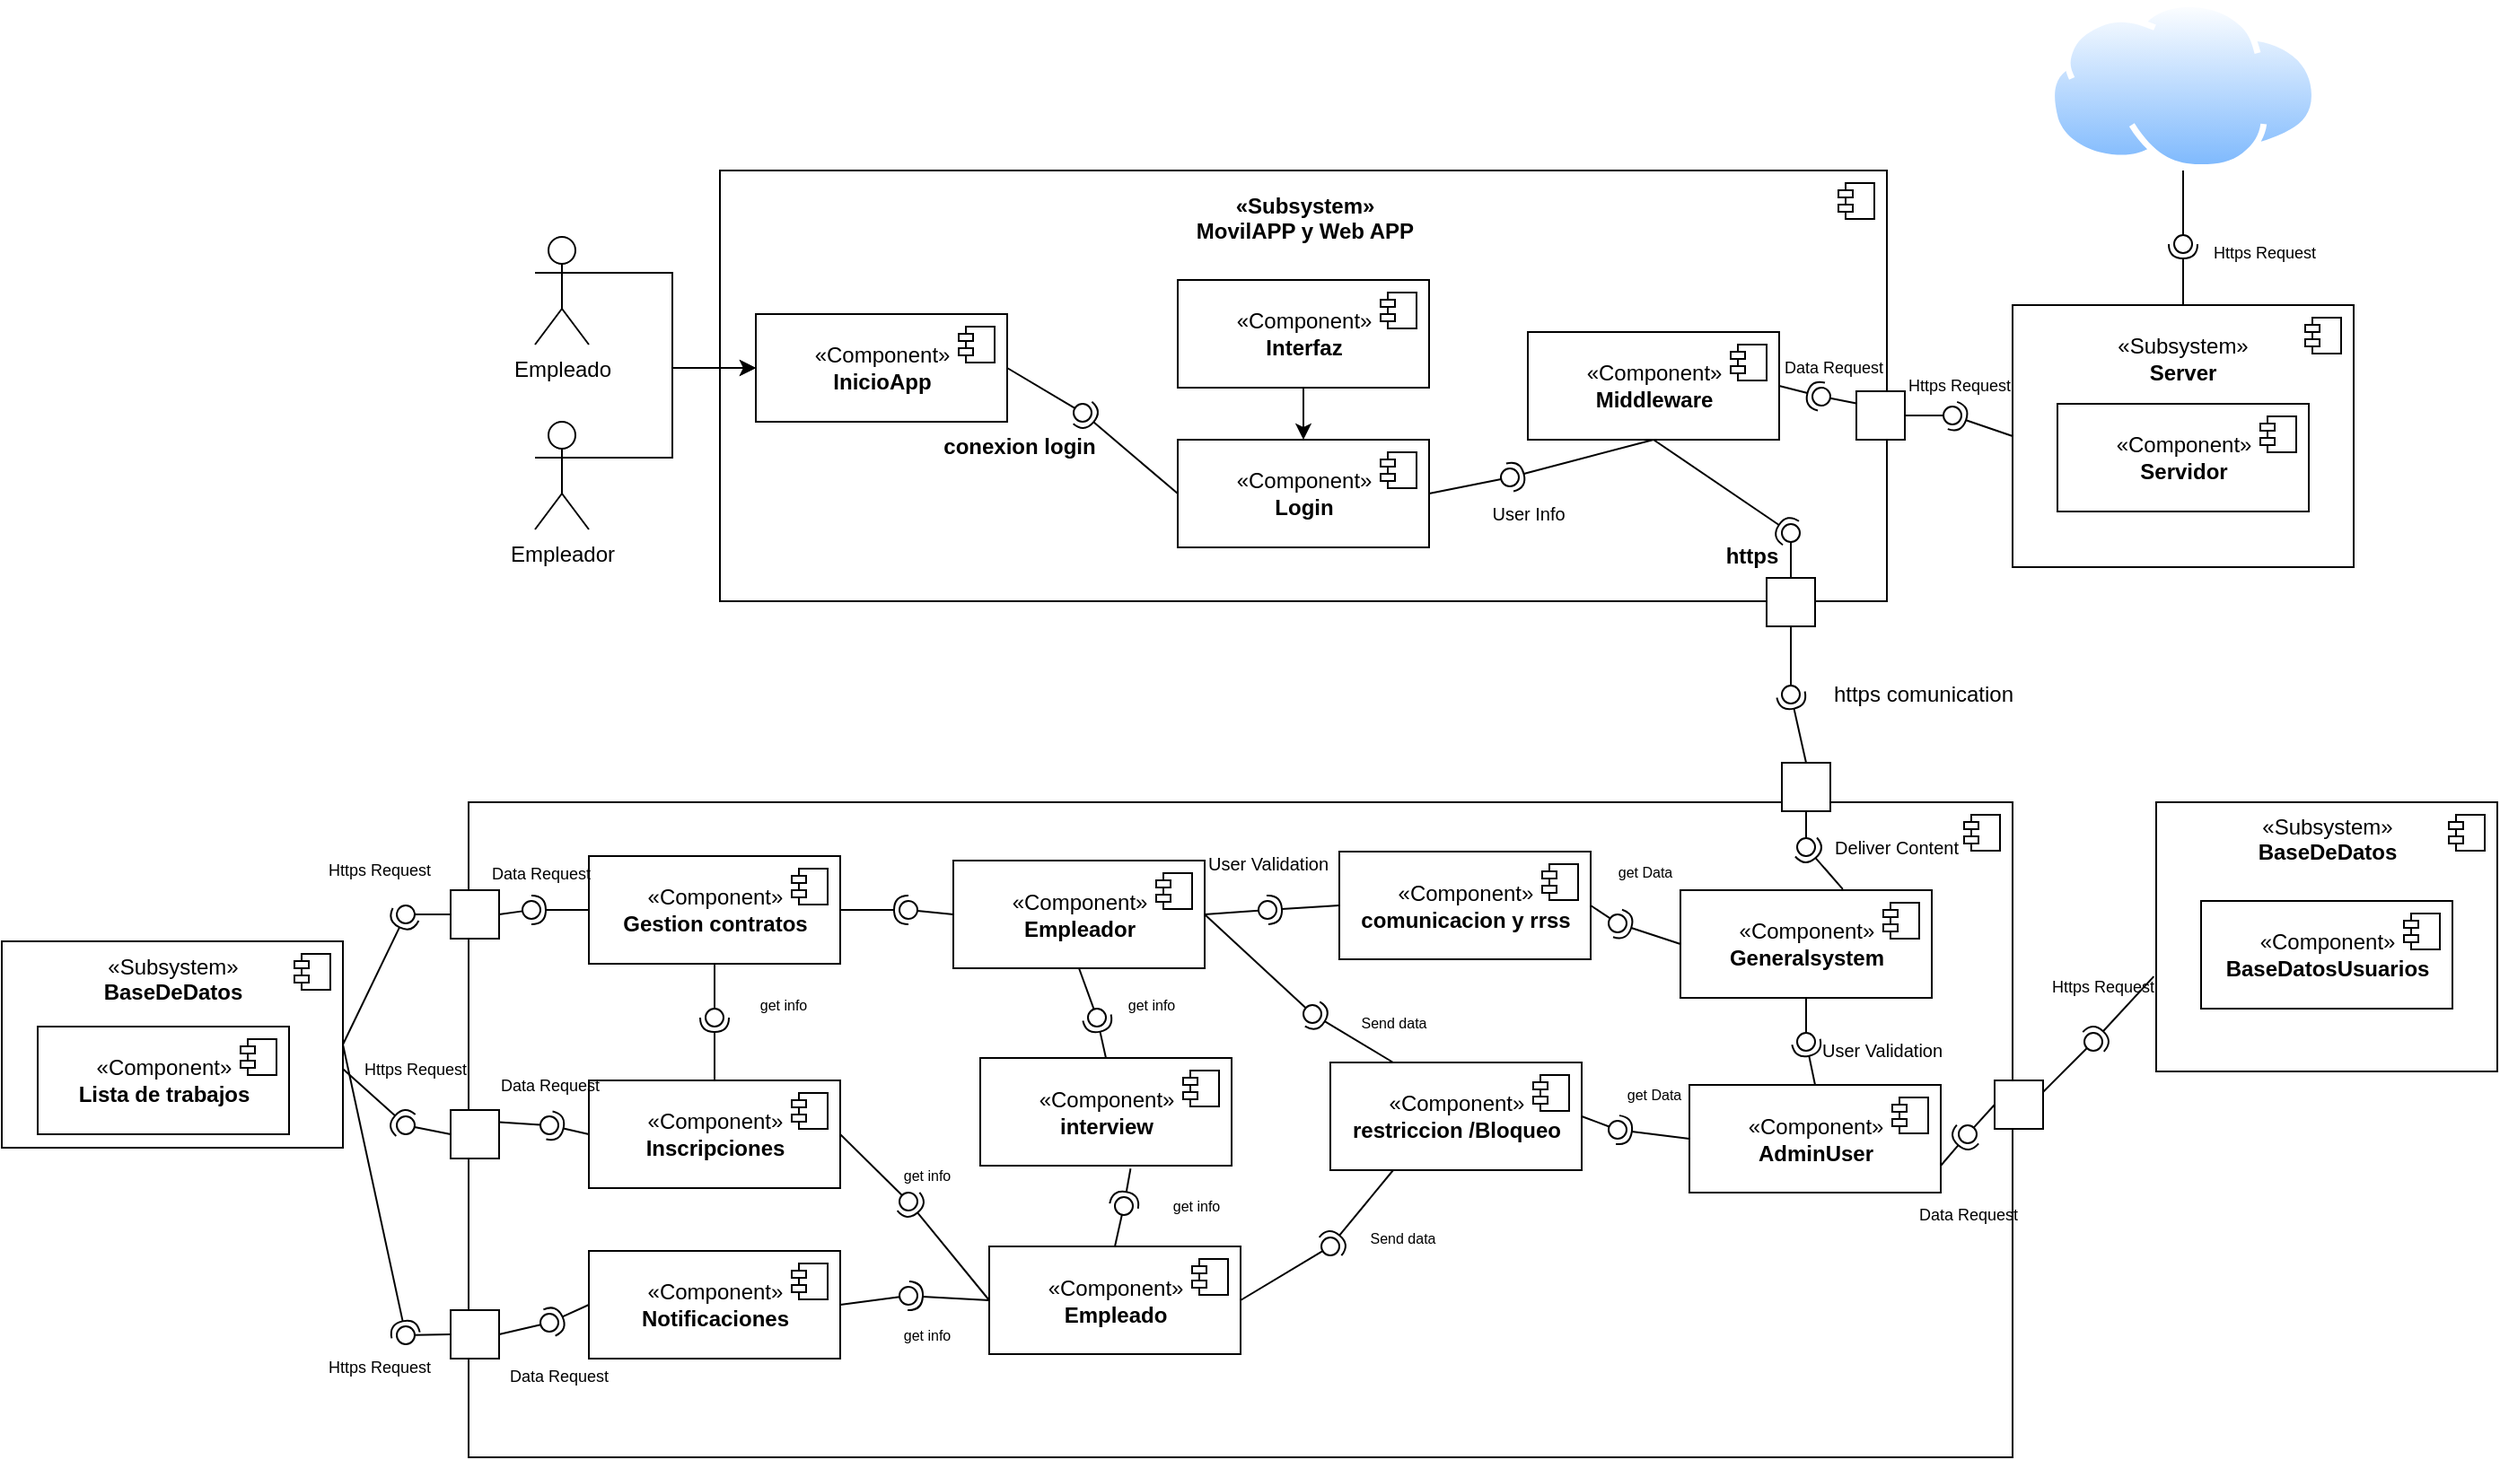 <mxfile version="20.5.1" type="device"><diagram name="Page-1" id="5f0bae14-7c28-e335-631c-24af17079c00"><mxGraphModel dx="2271" dy="2571" grid="1" gridSize="10" guides="1" tooltips="1" connect="1" arrows="1" fold="1" page="1" pageScale="1" pageWidth="1100" pageHeight="850" background="none" math="0" shadow="0"><root><mxCell id="0"/><mxCell id="1" parent="0"/><mxCell id="OuGs8wFU18knbc2TZHyl-1" value="" style="html=1;dropTarget=0;" vertex="1" parent="1"><mxGeometry x="760" y="-1287" width="650" height="240" as="geometry"/></mxCell><mxCell id="OuGs8wFU18knbc2TZHyl-2" value="" style="shape=module;jettyWidth=8;jettyHeight=4;" vertex="1" parent="OuGs8wFU18knbc2TZHyl-1"><mxGeometry x="1" width="20" height="20" relative="1" as="geometry"><mxPoint x="-27" y="7" as="offset"/></mxGeometry></mxCell><mxCell id="OuGs8wFU18knbc2TZHyl-3" style="edgeStyle=orthogonalEdgeStyle;rounded=0;orthogonalLoop=1;jettySize=auto;html=1;exitX=1;exitY=0.333;exitDx=0;exitDy=0;exitPerimeter=0;entryX=0;entryY=0.5;entryDx=0;entryDy=0;" edge="1" parent="1" source="OuGs8wFU18knbc2TZHyl-4" target="OuGs8wFU18knbc2TZHyl-8"><mxGeometry relative="1" as="geometry"/></mxCell><mxCell id="OuGs8wFU18knbc2TZHyl-4" value="Empleado" style="shape=umlActor;verticalLabelPosition=bottom;verticalAlign=top;html=1;" vertex="1" parent="1"><mxGeometry x="657" y="-1250" width="30" height="60" as="geometry"/></mxCell><mxCell id="OuGs8wFU18knbc2TZHyl-5" style="edgeStyle=orthogonalEdgeStyle;rounded=0;orthogonalLoop=1;jettySize=auto;html=1;exitX=1;exitY=0.333;exitDx=0;exitDy=0;exitPerimeter=0;entryX=0;entryY=0.5;entryDx=0;entryDy=0;" edge="1" parent="1" source="OuGs8wFU18knbc2TZHyl-6" target="OuGs8wFU18knbc2TZHyl-8"><mxGeometry relative="1" as="geometry"/></mxCell><mxCell id="OuGs8wFU18knbc2TZHyl-6" value="Empleador" style="shape=umlActor;verticalLabelPosition=bottom;verticalAlign=top;html=1;" vertex="1" parent="1"><mxGeometry x="657" y="-1147" width="30" height="60" as="geometry"/></mxCell><mxCell id="OuGs8wFU18knbc2TZHyl-7" value="«Subsystem»&#xA;MovilAPP y Web APP&#xA;" style="text;align=center;fontStyle=1;verticalAlign=middle;spacingLeft=3;spacingRight=3;strokeColor=none;rotatable=0;points=[[0,0.5],[1,0.5]];portConstraint=eastwest;" vertex="1" parent="1"><mxGeometry x="1046" y="-1267" width="80" height="26" as="geometry"/></mxCell><mxCell id="OuGs8wFU18knbc2TZHyl-8" value="«Component»&lt;br&gt;&lt;b&gt;InicioApp&lt;/b&gt;" style="html=1;dropTarget=0;" vertex="1" parent="1"><mxGeometry x="780" y="-1207" width="140" height="60" as="geometry"/></mxCell><mxCell id="OuGs8wFU18knbc2TZHyl-9" value="" style="shape=module;jettyWidth=8;jettyHeight=4;" vertex="1" parent="OuGs8wFU18knbc2TZHyl-8"><mxGeometry x="1" width="20" height="20" relative="1" as="geometry"><mxPoint x="-27" y="7" as="offset"/></mxGeometry></mxCell><mxCell id="OuGs8wFU18knbc2TZHyl-10" value="«Component»&lt;br&gt;&lt;b&gt;Login&lt;/b&gt;" style="html=1;dropTarget=0;" vertex="1" parent="1"><mxGeometry x="1015" y="-1137" width="140" height="60" as="geometry"/></mxCell><mxCell id="OuGs8wFU18knbc2TZHyl-11" value="" style="shape=module;jettyWidth=8;jettyHeight=4;" vertex="1" parent="OuGs8wFU18knbc2TZHyl-10"><mxGeometry x="1" width="20" height="20" relative="1" as="geometry"><mxPoint x="-27" y="7" as="offset"/></mxGeometry></mxCell><mxCell id="OuGs8wFU18knbc2TZHyl-12" style="edgeStyle=orthogonalEdgeStyle;rounded=0;orthogonalLoop=1;jettySize=auto;html=1;exitX=0.5;exitY=1;exitDx=0;exitDy=0;" edge="1" parent="1" source="OuGs8wFU18knbc2TZHyl-13" target="OuGs8wFU18knbc2TZHyl-10"><mxGeometry relative="1" as="geometry"/></mxCell><mxCell id="OuGs8wFU18knbc2TZHyl-13" value="«Component»&lt;br&gt;&lt;b&gt;Interfaz&lt;/b&gt;" style="html=1;dropTarget=0;" vertex="1" parent="1"><mxGeometry x="1015" y="-1226" width="140" height="60" as="geometry"/></mxCell><mxCell id="OuGs8wFU18knbc2TZHyl-14" value="" style="shape=module;jettyWidth=8;jettyHeight=4;" vertex="1" parent="OuGs8wFU18knbc2TZHyl-13"><mxGeometry x="1" width="20" height="20" relative="1" as="geometry"><mxPoint x="-27" y="7" as="offset"/></mxGeometry></mxCell><mxCell id="OuGs8wFU18knbc2TZHyl-15" value="«Component»&lt;br&gt;&lt;b&gt;Middleware&lt;/b&gt;" style="html=1;dropTarget=0;" vertex="1" parent="1"><mxGeometry x="1210" y="-1197" width="140" height="60" as="geometry"/></mxCell><mxCell id="OuGs8wFU18knbc2TZHyl-16" value="" style="shape=module;jettyWidth=8;jettyHeight=4;" vertex="1" parent="OuGs8wFU18knbc2TZHyl-15"><mxGeometry x="1" width="20" height="20" relative="1" as="geometry"><mxPoint x="-27" y="7" as="offset"/></mxGeometry></mxCell><mxCell id="OuGs8wFU18knbc2TZHyl-17" value="" style="rounded=0;orthogonalLoop=1;jettySize=auto;html=1;endArrow=none;endFill=0;sketch=0;sourcePerimeterSpacing=0;targetPerimeterSpacing=0;exitX=1;exitY=0.5;exitDx=0;exitDy=0;" edge="1" parent="1" source="OuGs8wFU18knbc2TZHyl-8" target="OuGs8wFU18knbc2TZHyl-19"><mxGeometry relative="1" as="geometry"><mxPoint x="970" y="-1196" as="sourcePoint"/></mxGeometry></mxCell><mxCell id="OuGs8wFU18knbc2TZHyl-18" value="" style="rounded=0;orthogonalLoop=1;jettySize=auto;html=1;endArrow=halfCircle;endFill=0;entryX=0.5;entryY=0.5;endSize=6;strokeWidth=1;sketch=0;exitX=0;exitY=0.5;exitDx=0;exitDy=0;" edge="1" parent="1" source="OuGs8wFU18knbc2TZHyl-10" target="OuGs8wFU18knbc2TZHyl-19"><mxGeometry relative="1" as="geometry"><mxPoint x="1010" y="-1196" as="sourcePoint"/></mxGeometry></mxCell><mxCell id="OuGs8wFU18knbc2TZHyl-19" value="" style="ellipse;whiteSpace=wrap;html=1;align=center;aspect=fixed;resizable=0;points=[];outlineConnect=0;sketch=0;" vertex="1" parent="1"><mxGeometry x="957" y="-1157" width="10" height="10" as="geometry"/></mxCell><mxCell id="OuGs8wFU18knbc2TZHyl-20" value="conexion login" style="text;align=center;fontStyle=1;verticalAlign=middle;spacingLeft=3;spacingRight=3;strokeColor=none;rotatable=0;points=[[0,0.5],[1,0.5]];portConstraint=eastwest;" vertex="1" parent="1"><mxGeometry x="887" y="-1147" width="80" height="26" as="geometry"/></mxCell><mxCell id="OuGs8wFU18knbc2TZHyl-21" value="" style="whiteSpace=wrap;html=1;aspect=fixed;" vertex="1" parent="1"><mxGeometry x="1343" y="-1060" width="27" height="27" as="geometry"/></mxCell><mxCell id="OuGs8wFU18knbc2TZHyl-22" value="" style="rounded=0;orthogonalLoop=1;jettySize=auto;html=1;endArrow=none;endFill=0;sketch=0;sourcePerimeterSpacing=0;targetPerimeterSpacing=0;exitX=0.5;exitY=0;exitDx=0;exitDy=0;" edge="1" parent="1" source="OuGs8wFU18knbc2TZHyl-21" target="OuGs8wFU18knbc2TZHyl-24"><mxGeometry relative="1" as="geometry"><mxPoint x="1300" y="-1047" as="sourcePoint"/></mxGeometry></mxCell><mxCell id="OuGs8wFU18knbc2TZHyl-23" value="" style="rounded=0;orthogonalLoop=1;jettySize=auto;html=1;endArrow=halfCircle;endFill=0;entryX=0.5;entryY=0.5;endSize=6;strokeWidth=1;sketch=0;exitX=0.5;exitY=1;exitDx=0;exitDy=0;" edge="1" parent="1" source="OuGs8wFU18knbc2TZHyl-15" target="OuGs8wFU18knbc2TZHyl-24"><mxGeometry relative="1" as="geometry"><mxPoint x="1340" y="-992" as="sourcePoint"/></mxGeometry></mxCell><mxCell id="OuGs8wFU18knbc2TZHyl-24" value="" style="ellipse;whiteSpace=wrap;html=1;align=center;aspect=fixed;resizable=0;points=[];outlineConnect=0;sketch=0;" vertex="1" parent="1"><mxGeometry x="1351.5" y="-1090" width="10" height="10" as="geometry"/></mxCell><mxCell id="OuGs8wFU18knbc2TZHyl-25" value="https" style="text;align=center;fontStyle=1;verticalAlign=middle;spacingLeft=3;spacingRight=3;strokeColor=none;rotatable=0;points=[[0,0.5],[1,0.5]];portConstraint=eastwest;" vertex="1" parent="1"><mxGeometry x="1295" y="-1086" width="80" height="26" as="geometry"/></mxCell><mxCell id="OuGs8wFU18knbc2TZHyl-26" value="" style="html=1;dropTarget=0;" vertex="1" parent="1"><mxGeometry x="620" y="-935" width="860" height="365" as="geometry"/></mxCell><mxCell id="OuGs8wFU18knbc2TZHyl-27" value="" style="shape=module;jettyWidth=8;jettyHeight=4;" vertex="1" parent="OuGs8wFU18knbc2TZHyl-26"><mxGeometry x="1" width="20" height="20" relative="1" as="geometry"><mxPoint x="-27" y="7" as="offset"/></mxGeometry></mxCell><mxCell id="OuGs8wFU18knbc2TZHyl-28" value="«Component»&lt;br&gt;&lt;b&gt;Generalsystem&lt;/b&gt;" style="html=1;dropTarget=0;" vertex="1" parent="1"><mxGeometry x="1295" y="-886" width="140" height="60" as="geometry"/></mxCell><mxCell id="OuGs8wFU18knbc2TZHyl-29" value="" style="shape=module;jettyWidth=8;jettyHeight=4;" vertex="1" parent="OuGs8wFU18knbc2TZHyl-28"><mxGeometry x="1" width="20" height="20" relative="1" as="geometry"><mxPoint x="-27" y="7" as="offset"/></mxGeometry></mxCell><mxCell id="OuGs8wFU18knbc2TZHyl-30" value="«Component»&lt;b&gt;&lt;br&gt;Gestion contratos&lt;/b&gt;&lt;br&gt;&lt;b&gt;&lt;/b&gt;" style="html=1;dropTarget=0;" vertex="1" parent="1"><mxGeometry x="687" y="-905" width="140" height="60" as="geometry"/></mxCell><mxCell id="OuGs8wFU18knbc2TZHyl-31" value="" style="shape=module;jettyWidth=8;jettyHeight=4;" vertex="1" parent="OuGs8wFU18knbc2TZHyl-30"><mxGeometry x="1" width="20" height="20" relative="1" as="geometry"><mxPoint x="-27" y="7" as="offset"/></mxGeometry></mxCell><mxCell id="OuGs8wFU18knbc2TZHyl-32" value="«Component»&lt;br&gt;&lt;b&gt;comunicacion y rrss&lt;/b&gt;" style="html=1;dropTarget=0;" vertex="1" parent="1"><mxGeometry x="1105" y="-907.5" width="140" height="60" as="geometry"/></mxCell><mxCell id="OuGs8wFU18knbc2TZHyl-33" value="" style="shape=module;jettyWidth=8;jettyHeight=4;" vertex="1" parent="OuGs8wFU18knbc2TZHyl-32"><mxGeometry x="1" width="20" height="20" relative="1" as="geometry"><mxPoint x="-27" y="7" as="offset"/></mxGeometry></mxCell><mxCell id="OuGs8wFU18knbc2TZHyl-34" value="«Component»&lt;b&gt;&lt;br&gt;Inscripciones&lt;/b&gt;&lt;br&gt;&lt;b&gt;&lt;/b&gt;" style="html=1;dropTarget=0;" vertex="1" parent="1"><mxGeometry x="687" y="-780" width="140" height="60" as="geometry"/></mxCell><mxCell id="OuGs8wFU18knbc2TZHyl-35" value="" style="shape=module;jettyWidth=8;jettyHeight=4;" vertex="1" parent="OuGs8wFU18knbc2TZHyl-34"><mxGeometry x="1" width="20" height="20" relative="1" as="geometry"><mxPoint x="-27" y="7" as="offset"/></mxGeometry></mxCell><mxCell id="OuGs8wFU18knbc2TZHyl-36" value="«Component»&lt;br&gt;&lt;b&gt;Notificaciones&lt;/b&gt;&lt;br&gt;&lt;b&gt;&lt;/b&gt;" style="html=1;dropTarget=0;" vertex="1" parent="1"><mxGeometry x="687" y="-685" width="140" height="60" as="geometry"/></mxCell><mxCell id="OuGs8wFU18knbc2TZHyl-37" value="" style="shape=module;jettyWidth=8;jettyHeight=4;" vertex="1" parent="OuGs8wFU18knbc2TZHyl-36"><mxGeometry x="1" width="20" height="20" relative="1" as="geometry"><mxPoint x="-27" y="7" as="offset"/></mxGeometry></mxCell><mxCell id="OuGs8wFU18knbc2TZHyl-38" value="" style="rounded=0;orthogonalLoop=1;jettySize=auto;html=1;endArrow=none;endFill=0;sketch=0;sourcePerimeterSpacing=0;targetPerimeterSpacing=0;exitX=0.5;exitY=1;exitDx=0;exitDy=0;" edge="1" parent="1" source="OuGs8wFU18knbc2TZHyl-21" target="OuGs8wFU18knbc2TZHyl-40"><mxGeometry relative="1" as="geometry"><mxPoint x="1165" y="-975" as="sourcePoint"/></mxGeometry></mxCell><mxCell id="OuGs8wFU18knbc2TZHyl-39" value="" style="rounded=0;orthogonalLoop=1;jettySize=auto;html=1;endArrow=halfCircle;endFill=0;entryX=0.5;entryY=0.5;endSize=6;strokeWidth=1;sketch=0;exitX=0.5;exitY=0;exitDx=0;exitDy=0;" edge="1" parent="1" source="OuGs8wFU18knbc2TZHyl-41" target="OuGs8wFU18knbc2TZHyl-40"><mxGeometry relative="1" as="geometry"><mxPoint x="1200" y="-980" as="sourcePoint"/></mxGeometry></mxCell><mxCell id="OuGs8wFU18knbc2TZHyl-40" value="" style="ellipse;whiteSpace=wrap;html=1;align=center;aspect=fixed;resizable=0;points=[];outlineConnect=0;sketch=0;" vertex="1" parent="1"><mxGeometry x="1351.5" y="-1000" width="10" height="10" as="geometry"/></mxCell><mxCell id="OuGs8wFU18knbc2TZHyl-41" value="" style="whiteSpace=wrap;html=1;aspect=fixed;" vertex="1" parent="1"><mxGeometry x="1351.5" y="-957" width="27" height="27" as="geometry"/></mxCell><mxCell id="OuGs8wFU18knbc2TZHyl-42" value="" style="rounded=0;orthogonalLoop=1;jettySize=auto;html=1;endArrow=none;endFill=0;sketch=0;sourcePerimeterSpacing=0;targetPerimeterSpacing=0;exitX=0.5;exitY=1;exitDx=0;exitDy=0;" edge="1" parent="1" source="OuGs8wFU18knbc2TZHyl-41" target="OuGs8wFU18knbc2TZHyl-44"><mxGeometry relative="1" as="geometry"><mxPoint x="1165" y="-910" as="sourcePoint"/></mxGeometry></mxCell><mxCell id="OuGs8wFU18knbc2TZHyl-43" value="" style="rounded=0;orthogonalLoop=1;jettySize=auto;html=1;endArrow=halfCircle;endFill=0;entryX=0.5;entryY=0.5;endSize=6;strokeWidth=1;sketch=0;exitX=0.646;exitY=-0.01;exitDx=0;exitDy=0;exitPerimeter=0;" edge="1" parent="1" source="OuGs8wFU18knbc2TZHyl-28" target="OuGs8wFU18knbc2TZHyl-44"><mxGeometry relative="1" as="geometry"><mxPoint x="1205" y="-910" as="sourcePoint"/></mxGeometry></mxCell><mxCell id="OuGs8wFU18knbc2TZHyl-44" value="" style="ellipse;whiteSpace=wrap;html=1;align=center;aspect=fixed;resizable=0;points=[];outlineConnect=0;sketch=0;" vertex="1" parent="1"><mxGeometry x="1360" y="-915" width="10" height="10" as="geometry"/></mxCell><mxCell id="OuGs8wFU18knbc2TZHyl-45" value="«Subsystem»&lt;br&gt;&lt;b&gt;BaseDeDatos&lt;/b&gt;" style="html=1;dropTarget=0;verticalAlign=top;" vertex="1" parent="1"><mxGeometry x="360" y="-857.5" width="190" height="115" as="geometry"/></mxCell><mxCell id="OuGs8wFU18knbc2TZHyl-46" value="" style="shape=module;jettyWidth=8;jettyHeight=4;" vertex="1" parent="OuGs8wFU18knbc2TZHyl-45"><mxGeometry x="1" width="20" height="20" relative="1" as="geometry"><mxPoint x="-27" y="7" as="offset"/></mxGeometry></mxCell><mxCell id="OuGs8wFU18knbc2TZHyl-47" value="«Component»&lt;b&gt;&lt;br&gt;Lista de trabajos&lt;/b&gt;&lt;br&gt;&lt;b&gt;&lt;/b&gt;" style="html=1;dropTarget=0;" vertex="1" parent="1"><mxGeometry x="380" y="-810" width="140" height="60" as="geometry"/></mxCell><mxCell id="OuGs8wFU18knbc2TZHyl-48" value="" style="shape=module;jettyWidth=8;jettyHeight=4;" vertex="1" parent="OuGs8wFU18knbc2TZHyl-47"><mxGeometry x="1" width="20" height="20" relative="1" as="geometry"><mxPoint x="-27" y="7" as="offset"/></mxGeometry></mxCell><mxCell id="OuGs8wFU18knbc2TZHyl-49" value="«Subsystem»&lt;br&gt;&lt;b&gt;BaseDeDatos&lt;/b&gt;" style="html=1;dropTarget=0;verticalAlign=top;" vertex="1" parent="1"><mxGeometry x="1560" y="-935" width="190" height="150" as="geometry"/></mxCell><mxCell id="OuGs8wFU18knbc2TZHyl-50" value="" style="shape=module;jettyWidth=8;jettyHeight=4;" vertex="1" parent="OuGs8wFU18knbc2TZHyl-49"><mxGeometry x="1" width="20" height="20" relative="1" as="geometry"><mxPoint x="-27" y="7" as="offset"/></mxGeometry></mxCell><mxCell id="OuGs8wFU18knbc2TZHyl-51" value="«Component»&lt;br&gt;&lt;b&gt;BaseDatosUsuarios&lt;/b&gt;" style="html=1;dropTarget=0;" vertex="1" parent="1"><mxGeometry x="1585" y="-880" width="140" height="60" as="geometry"/></mxCell><mxCell id="OuGs8wFU18knbc2TZHyl-52" value="" style="shape=module;jettyWidth=8;jettyHeight=4;" vertex="1" parent="OuGs8wFU18knbc2TZHyl-51"><mxGeometry x="1" width="20" height="20" relative="1" as="geometry"><mxPoint x="-27" y="7" as="offset"/></mxGeometry></mxCell><mxCell id="OuGs8wFU18knbc2TZHyl-53" value="" style="rounded=0;orthogonalLoop=1;jettySize=auto;html=1;endArrow=none;endFill=0;sketch=0;sourcePerimeterSpacing=0;targetPerimeterSpacing=0;exitX=0.87;exitY=0.37;exitDx=0;exitDy=0;exitPerimeter=0;" edge="1" parent="1" source="OuGs8wFU18knbc2TZHyl-89" target="OuGs8wFU18knbc2TZHyl-55"><mxGeometry relative="1" as="geometry"><mxPoint x="1300" y="-760" as="sourcePoint"/></mxGeometry></mxCell><mxCell id="OuGs8wFU18knbc2TZHyl-54" value="" style="rounded=0;orthogonalLoop=1;jettySize=auto;html=1;endArrow=halfCircle;endFill=0;entryX=0.5;entryY=0.5;endSize=6;strokeWidth=1;sketch=0;exitX=-0.007;exitY=0.647;exitDx=0;exitDy=0;exitPerimeter=0;" edge="1" parent="1" source="OuGs8wFU18knbc2TZHyl-49" target="OuGs8wFU18knbc2TZHyl-55"><mxGeometry relative="1" as="geometry"><mxPoint x="1320" y="-850" as="sourcePoint"/></mxGeometry></mxCell><mxCell id="OuGs8wFU18knbc2TZHyl-55" value="" style="ellipse;whiteSpace=wrap;html=1;align=center;aspect=fixed;resizable=0;points=[];outlineConnect=0;sketch=0;" vertex="1" parent="1"><mxGeometry x="1520" y="-806.5" width="10" height="10" as="geometry"/></mxCell><mxCell id="OuGs8wFU18knbc2TZHyl-56" value="«Component»&lt;b&gt;&lt;br&gt;AdminUser&lt;/b&gt;&lt;br&gt;&lt;b&gt;&lt;/b&gt;" style="html=1;dropTarget=0;" vertex="1" parent="1"><mxGeometry x="1300" y="-777.5" width="140" height="60" as="geometry"/></mxCell><mxCell id="OuGs8wFU18knbc2TZHyl-57" value="" style="shape=module;jettyWidth=8;jettyHeight=4;" vertex="1" parent="OuGs8wFU18knbc2TZHyl-56"><mxGeometry x="1" width="20" height="20" relative="1" as="geometry"><mxPoint x="-27" y="7" as="offset"/></mxGeometry></mxCell><mxCell id="OuGs8wFU18knbc2TZHyl-58" value="Data Request" style="text;html=1;align=center;verticalAlign=middle;resizable=0;points=[];autosize=1;strokeColor=none;fillColor=none;fontSize=9;" vertex="1" parent="1"><mxGeometry x="1415" y="-715" width="80" height="20" as="geometry"/></mxCell><mxCell id="OuGs8wFU18knbc2TZHyl-59" value="Deliver Content" style="text;html=1;align=center;verticalAlign=middle;resizable=0;points=[];autosize=1;strokeColor=none;fillColor=none;fontSize=10;" vertex="1" parent="1"><mxGeometry x="1370" y="-925" width="90" height="30" as="geometry"/></mxCell><mxCell id="OuGs8wFU18knbc2TZHyl-60" value="«Component»&lt;b&gt;&lt;br&gt;Empleador&lt;/b&gt;" style="html=1;dropTarget=0;" vertex="1" parent="1"><mxGeometry x="890" y="-902.5" width="140" height="60" as="geometry"/></mxCell><mxCell id="OuGs8wFU18knbc2TZHyl-61" value="" style="shape=module;jettyWidth=8;jettyHeight=4;" vertex="1" parent="OuGs8wFU18knbc2TZHyl-60"><mxGeometry x="1" width="20" height="20" relative="1" as="geometry"><mxPoint x="-27" y="7" as="offset"/></mxGeometry></mxCell><mxCell id="OuGs8wFU18knbc2TZHyl-62" value="" style="rounded=0;orthogonalLoop=1;jettySize=auto;html=1;endArrow=none;endFill=0;sketch=0;sourcePerimeterSpacing=0;targetPerimeterSpacing=0;exitX=0.5;exitY=1;exitDx=0;exitDy=0;" edge="1" parent="1" source="OuGs8wFU18knbc2TZHyl-30" target="OuGs8wFU18knbc2TZHyl-64"><mxGeometry relative="1" as="geometry"><mxPoint x="710" y="-740" as="sourcePoint"/></mxGeometry></mxCell><mxCell id="OuGs8wFU18knbc2TZHyl-63" value="" style="rounded=0;orthogonalLoop=1;jettySize=auto;html=1;endArrow=halfCircle;endFill=0;entryX=0.5;entryY=0.5;endSize=6;strokeWidth=1;sketch=0;exitX=0.5;exitY=0;exitDx=0;exitDy=0;" edge="1" parent="1" source="OuGs8wFU18knbc2TZHyl-34" target="OuGs8wFU18knbc2TZHyl-64"><mxGeometry relative="1" as="geometry"><mxPoint x="750" y="-740" as="sourcePoint"/></mxGeometry></mxCell><mxCell id="OuGs8wFU18knbc2TZHyl-64" value="" style="ellipse;whiteSpace=wrap;html=1;align=center;aspect=fixed;resizable=0;points=[];outlineConnect=0;sketch=0;" vertex="1" parent="1"><mxGeometry x="752" y="-820" width="10" height="10" as="geometry"/></mxCell><mxCell id="OuGs8wFU18knbc2TZHyl-65" value="get info" style="text;html=1;align=center;verticalAlign=middle;resizable=0;points=[];autosize=1;strokeColor=none;fillColor=none;fontSize=8;" vertex="1" parent="1"><mxGeometry x="770" y="-832" width="50" height="20" as="geometry"/></mxCell><mxCell id="OuGs8wFU18knbc2TZHyl-66" value="" style="whiteSpace=wrap;html=1;aspect=fixed;" vertex="1" parent="1"><mxGeometry x="610" y="-886" width="27" height="27" as="geometry"/></mxCell><mxCell id="OuGs8wFU18knbc2TZHyl-67" value="" style="rounded=0;orthogonalLoop=1;jettySize=auto;html=1;endArrow=none;endFill=0;sketch=0;sourcePerimeterSpacing=0;targetPerimeterSpacing=0;exitX=0;exitY=0.5;exitDx=0;exitDy=0;" edge="1" parent="1" source="OuGs8wFU18knbc2TZHyl-66" target="OuGs8wFU18knbc2TZHyl-69"><mxGeometry relative="1" as="geometry"><mxPoint x="570" y="-900" as="sourcePoint"/></mxGeometry></mxCell><mxCell id="OuGs8wFU18knbc2TZHyl-68" value="" style="rounded=0;orthogonalLoop=1;jettySize=auto;html=1;endArrow=halfCircle;endFill=0;entryX=0.5;entryY=0.5;endSize=6;strokeWidth=1;sketch=0;exitX=1;exitY=0.5;exitDx=0;exitDy=0;" edge="1" parent="1" source="OuGs8wFU18knbc2TZHyl-45" target="OuGs8wFU18knbc2TZHyl-69"><mxGeometry relative="1" as="geometry"><mxPoint x="560.0" y="-872.5" as="sourcePoint"/></mxGeometry></mxCell><mxCell id="OuGs8wFU18knbc2TZHyl-69" value="" style="ellipse;whiteSpace=wrap;html=1;align=center;aspect=fixed;resizable=0;points=[];outlineConnect=0;sketch=0;" vertex="1" parent="1"><mxGeometry x="580" y="-877.5" width="10" height="10" as="geometry"/></mxCell><mxCell id="OuGs8wFU18knbc2TZHyl-70" value="" style="rounded=0;orthogonalLoop=1;jettySize=auto;html=1;endArrow=none;endFill=0;sketch=0;sourcePerimeterSpacing=0;targetPerimeterSpacing=0;exitX=1;exitY=0.25;exitDx=0;exitDy=0;" edge="1" parent="1" source="OuGs8wFU18knbc2TZHyl-76" target="OuGs8wFU18knbc2TZHyl-72"><mxGeometry relative="1" as="geometry"><mxPoint x="637" y="-868" as="sourcePoint"/></mxGeometry></mxCell><mxCell id="OuGs8wFU18knbc2TZHyl-71" value="" style="rounded=0;orthogonalLoop=1;jettySize=auto;html=1;endArrow=halfCircle;endFill=0;entryX=0.5;entryY=0.5;endSize=6;strokeWidth=1;sketch=0;exitX=0;exitY=0.5;exitDx=0;exitDy=0;" edge="1" parent="1" source="OuGs8wFU18knbc2TZHyl-34" target="OuGs8wFU18knbc2TZHyl-72"><mxGeometry relative="1" as="geometry"><mxPoint x="677" y="-868" as="sourcePoint"/></mxGeometry></mxCell><mxCell id="OuGs8wFU18knbc2TZHyl-72" value="" style="ellipse;whiteSpace=wrap;html=1;align=center;aspect=fixed;resizable=0;points=[];outlineConnect=0;sketch=0;" vertex="1" parent="1"><mxGeometry x="660" y="-760" width="10" height="10" as="geometry"/></mxCell><mxCell id="OuGs8wFU18knbc2TZHyl-73" value="" style="rounded=0;orthogonalLoop=1;jettySize=auto;html=1;endArrow=none;endFill=0;sketch=0;targetPerimeterSpacing=0;exitX=0;exitY=0.5;exitDx=0;exitDy=0;startArrow=none;" edge="1" parent="1" source="OuGs8wFU18knbc2TZHyl-76" target="OuGs8wFU18knbc2TZHyl-75"><mxGeometry relative="1" as="geometry"><mxPoint x="635" y="-710" as="sourcePoint"/></mxGeometry></mxCell><mxCell id="OuGs8wFU18knbc2TZHyl-74" value="" style="rounded=0;orthogonalLoop=1;jettySize=auto;html=1;endArrow=halfCircle;endFill=0;entryX=0.5;entryY=0.5;endSize=6;strokeWidth=1;sketch=0;exitX=1.001;exitY=0.62;exitDx=0;exitDy=0;exitPerimeter=0;" edge="1" parent="1" source="OuGs8wFU18knbc2TZHyl-45" target="OuGs8wFU18knbc2TZHyl-75"><mxGeometry relative="1" as="geometry"><mxPoint x="675" y="-710" as="sourcePoint"/></mxGeometry></mxCell><mxCell id="OuGs8wFU18knbc2TZHyl-75" value="" style="ellipse;whiteSpace=wrap;html=1;align=center;aspect=fixed;resizable=0;points=[];outlineConnect=0;sketch=0;" vertex="1" parent="1"><mxGeometry x="580" y="-760" width="10" height="10" as="geometry"/></mxCell><mxCell id="OuGs8wFU18knbc2TZHyl-76" value="" style="whiteSpace=wrap;html=1;aspect=fixed;" vertex="1" parent="1"><mxGeometry x="610" y="-763.5" width="27" height="27" as="geometry"/></mxCell><mxCell id="OuGs8wFU18knbc2TZHyl-77" value="" style="rounded=0;orthogonalLoop=1;jettySize=auto;html=1;endArrow=none;endFill=0;sketch=0;sourcePerimeterSpacing=0;exitX=0;exitY=0.5;exitDx=0;exitDy=0;" edge="1" parent="1" source="OuGs8wFU18knbc2TZHyl-76" target="OuGs8wFU18knbc2TZHyl-76"><mxGeometry relative="1" as="geometry"><mxPoint x="650" y="-692.5" as="sourcePoint"/><mxPoint x="600" y="-692.5" as="targetPoint"/></mxGeometry></mxCell><mxCell id="OuGs8wFU18knbc2TZHyl-78" value="" style="rounded=0;orthogonalLoop=1;jettySize=auto;html=1;endArrow=none;endFill=0;sketch=0;sourcePerimeterSpacing=0;targetPerimeterSpacing=0;exitX=1;exitY=0.5;exitDx=0;exitDy=0;" edge="1" parent="1" source="OuGs8wFU18knbc2TZHyl-66" target="OuGs8wFU18knbc2TZHyl-80"><mxGeometry relative="1" as="geometry"><mxPoint x="640" y="-693" as="sourcePoint"/></mxGeometry></mxCell><mxCell id="OuGs8wFU18knbc2TZHyl-79" value="" style="rounded=0;orthogonalLoop=1;jettySize=auto;html=1;endArrow=halfCircle;endFill=0;entryX=0.5;entryY=0.5;endSize=6;strokeWidth=1;sketch=0;exitX=0;exitY=0.5;exitDx=0;exitDy=0;" edge="1" parent="1" source="OuGs8wFU18knbc2TZHyl-30" target="OuGs8wFU18knbc2TZHyl-80"><mxGeometry relative="1" as="geometry"><mxPoint x="680" y="-693" as="sourcePoint"/></mxGeometry></mxCell><mxCell id="OuGs8wFU18knbc2TZHyl-80" value="" style="ellipse;whiteSpace=wrap;html=1;align=center;aspect=fixed;resizable=0;points=[];outlineConnect=0;sketch=0;" vertex="1" parent="1"><mxGeometry x="650" y="-880" width="10" height="10" as="geometry"/></mxCell><mxCell id="OuGs8wFU18knbc2TZHyl-81" value="«Component»&lt;b&gt;&lt;br&gt;Empleado&lt;/b&gt;" style="html=1;dropTarget=0;" vertex="1" parent="1"><mxGeometry x="910" y="-687.5" width="140" height="60" as="geometry"/></mxCell><mxCell id="OuGs8wFU18knbc2TZHyl-82" value="" style="shape=module;jettyWidth=8;jettyHeight=4;" vertex="1" parent="OuGs8wFU18knbc2TZHyl-81"><mxGeometry x="1" width="20" height="20" relative="1" as="geometry"><mxPoint x="-27" y="7" as="offset"/></mxGeometry></mxCell><mxCell id="OuGs8wFU18knbc2TZHyl-83" value="" style="rounded=0;orthogonalLoop=1;jettySize=auto;html=1;endArrow=none;endFill=0;sketch=0;sourcePerimeterSpacing=0;targetPerimeterSpacing=0;exitX=1;exitY=0.5;exitDx=0;exitDy=0;" edge="1" parent="1" source="OuGs8wFU18knbc2TZHyl-36" target="OuGs8wFU18knbc2TZHyl-85"><mxGeometry relative="1" as="geometry"><mxPoint x="950" y="-745" as="sourcePoint"/></mxGeometry></mxCell><mxCell id="OuGs8wFU18knbc2TZHyl-84" value="" style="rounded=0;orthogonalLoop=1;jettySize=auto;html=1;endArrow=halfCircle;endFill=0;entryX=0.5;entryY=0.5;endSize=6;strokeWidth=1;sketch=0;exitX=0;exitY=0.5;exitDx=0;exitDy=0;" edge="1" parent="1" source="OuGs8wFU18knbc2TZHyl-81" target="OuGs8wFU18knbc2TZHyl-85"><mxGeometry relative="1" as="geometry"><mxPoint x="990" y="-745" as="sourcePoint"/></mxGeometry></mxCell><mxCell id="OuGs8wFU18knbc2TZHyl-85" value="" style="ellipse;whiteSpace=wrap;html=1;align=center;aspect=fixed;resizable=0;points=[];outlineConnect=0;sketch=0;" vertex="1" parent="1"><mxGeometry x="860" y="-665" width="10" height="10" as="geometry"/></mxCell><mxCell id="OuGs8wFU18knbc2TZHyl-86" value="" style="rounded=0;orthogonalLoop=1;jettySize=auto;html=1;endArrow=none;endFill=0;sketch=0;sourcePerimeterSpacing=0;targetPerimeterSpacing=0;exitX=0;exitY=0.5;exitDx=0;exitDy=0;" edge="1" parent="1" source="OuGs8wFU18knbc2TZHyl-60" target="OuGs8wFU18knbc2TZHyl-88"><mxGeometry relative="1" as="geometry"><mxPoint x="870" y="-607" as="sourcePoint"/></mxGeometry></mxCell><mxCell id="OuGs8wFU18knbc2TZHyl-87" value="" style="rounded=0;orthogonalLoop=1;jettySize=auto;html=1;endArrow=halfCircle;endFill=0;entryX=0.5;entryY=0.5;endSize=6;strokeWidth=1;sketch=0;exitX=1;exitY=0.5;exitDx=0;exitDy=0;" edge="1" parent="1" source="OuGs8wFU18knbc2TZHyl-30" target="OuGs8wFU18knbc2TZHyl-88"><mxGeometry relative="1" as="geometry"><mxPoint x="910" y="-607" as="sourcePoint"/></mxGeometry></mxCell><mxCell id="OuGs8wFU18knbc2TZHyl-88" value="" style="ellipse;whiteSpace=wrap;html=1;align=center;aspect=fixed;resizable=0;points=[];outlineConnect=0;sketch=0;" vertex="1" parent="1"><mxGeometry x="860" y="-880" width="10" height="10" as="geometry"/></mxCell><mxCell id="OuGs8wFU18knbc2TZHyl-89" value="" style="whiteSpace=wrap;html=1;aspect=fixed;" vertex="1" parent="1"><mxGeometry x="1470" y="-780" width="27" height="27" as="geometry"/></mxCell><mxCell id="OuGs8wFU18knbc2TZHyl-90" value="" style="rounded=0;orthogonalLoop=1;jettySize=auto;html=1;endArrow=none;endFill=0;sketch=0;sourcePerimeterSpacing=0;targetPerimeterSpacing=0;exitX=0;exitY=0.5;exitDx=0;exitDy=0;" edge="1" parent="1" source="OuGs8wFU18knbc2TZHyl-89" target="OuGs8wFU18knbc2TZHyl-92"><mxGeometry relative="1" as="geometry"><mxPoint x="1275" y="-728" as="sourcePoint"/></mxGeometry></mxCell><mxCell id="OuGs8wFU18knbc2TZHyl-91" value="" style="rounded=0;orthogonalLoop=1;jettySize=auto;html=1;endArrow=halfCircle;endFill=0;entryX=0.5;entryY=0.5;endSize=6;strokeWidth=1;sketch=0;exitX=1;exitY=0.75;exitDx=0;exitDy=0;" edge="1" parent="1" source="OuGs8wFU18knbc2TZHyl-56" target="OuGs8wFU18knbc2TZHyl-92"><mxGeometry relative="1" as="geometry"><mxPoint x="1315" y="-728" as="sourcePoint"/></mxGeometry></mxCell><mxCell id="OuGs8wFU18knbc2TZHyl-92" value="" style="ellipse;whiteSpace=wrap;html=1;align=center;aspect=fixed;resizable=0;points=[];outlineConnect=0;sketch=0;" vertex="1" parent="1"><mxGeometry x="1450" y="-755" width="10" height="10" as="geometry"/></mxCell><mxCell id="OuGs8wFU18knbc2TZHyl-93" value="" style="rounded=0;orthogonalLoop=1;jettySize=auto;html=1;endArrow=none;endFill=0;sketch=0;sourcePerimeterSpacing=0;targetPerimeterSpacing=0;exitX=0.5;exitY=1;exitDx=0;exitDy=0;" edge="1" parent="1" source="OuGs8wFU18knbc2TZHyl-28" target="OuGs8wFU18knbc2TZHyl-95"><mxGeometry relative="1" as="geometry"><mxPoint x="1140" y="-805" as="sourcePoint"/></mxGeometry></mxCell><mxCell id="OuGs8wFU18knbc2TZHyl-94" value="" style="rounded=0;orthogonalLoop=1;jettySize=auto;html=1;endArrow=halfCircle;endFill=0;entryX=0.5;entryY=0.5;endSize=6;strokeWidth=1;sketch=0;exitX=0.5;exitY=0;exitDx=0;exitDy=0;" edge="1" parent="1" source="OuGs8wFU18knbc2TZHyl-56" target="OuGs8wFU18knbc2TZHyl-95"><mxGeometry relative="1" as="geometry"><mxPoint x="1180" y="-805" as="sourcePoint"/></mxGeometry></mxCell><mxCell id="OuGs8wFU18knbc2TZHyl-95" value="" style="ellipse;whiteSpace=wrap;html=1;align=center;aspect=fixed;resizable=0;points=[];outlineConnect=0;sketch=0;" vertex="1" parent="1"><mxGeometry x="1360" y="-806.5" width="10" height="10" as="geometry"/></mxCell><mxCell id="OuGs8wFU18knbc2TZHyl-96" value="" style="rounded=0;orthogonalLoop=1;jettySize=auto;html=1;endArrow=none;endFill=0;sketch=0;sourcePerimeterSpacing=0;targetPerimeterSpacing=0;exitX=1;exitY=0.5;exitDx=0;exitDy=0;" edge="1" parent="1" source="OuGs8wFU18knbc2TZHyl-34" target="OuGs8wFU18knbc2TZHyl-98"><mxGeometry relative="1" as="geometry"><mxPoint x="845" y="-883" as="sourcePoint"/></mxGeometry></mxCell><mxCell id="OuGs8wFU18knbc2TZHyl-97" value="" style="rounded=0;orthogonalLoop=1;jettySize=auto;html=1;endArrow=halfCircle;endFill=0;entryX=0.5;entryY=0.5;endSize=6;strokeWidth=1;sketch=0;exitX=0;exitY=0.5;exitDx=0;exitDy=0;" edge="1" parent="1" source="OuGs8wFU18knbc2TZHyl-81" target="OuGs8wFU18knbc2TZHyl-98"><mxGeometry relative="1" as="geometry"><mxPoint x="885" y="-883" as="sourcePoint"/></mxGeometry></mxCell><mxCell id="OuGs8wFU18knbc2TZHyl-98" value="" style="ellipse;whiteSpace=wrap;html=1;align=center;aspect=fixed;resizable=0;points=[];outlineConnect=0;sketch=0;" vertex="1" parent="1"><mxGeometry x="860" y="-717.5" width="10" height="10" as="geometry"/></mxCell><mxCell id="OuGs8wFU18knbc2TZHyl-99" value="«Component»&lt;b&gt;&lt;br&gt;interview&lt;br&gt;&lt;/b&gt;" style="html=1;dropTarget=0;" vertex="1" parent="1"><mxGeometry x="905" y="-792.5" width="140" height="60" as="geometry"/></mxCell><mxCell id="OuGs8wFU18knbc2TZHyl-100" value="" style="shape=module;jettyWidth=8;jettyHeight=4;" vertex="1" parent="OuGs8wFU18knbc2TZHyl-99"><mxGeometry x="1" width="20" height="20" relative="1" as="geometry"><mxPoint x="-27" y="7" as="offset"/></mxGeometry></mxCell><mxCell id="OuGs8wFU18knbc2TZHyl-101" value="" style="whiteSpace=wrap;html=1;aspect=fixed;" vertex="1" parent="1"><mxGeometry x="610" y="-652" width="27" height="27" as="geometry"/></mxCell><mxCell id="OuGs8wFU18knbc2TZHyl-102" value="" style="rounded=0;orthogonalLoop=1;jettySize=auto;html=1;endArrow=none;endFill=0;sketch=0;sourcePerimeterSpacing=0;targetPerimeterSpacing=0;exitX=0;exitY=0.5;exitDx=0;exitDy=0;" edge="1" parent="1" source="OuGs8wFU18knbc2TZHyl-101" target="OuGs8wFU18knbc2TZHyl-104"><mxGeometry relative="1" as="geometry"><mxPoint x="540" y="-646" as="sourcePoint"/></mxGeometry></mxCell><mxCell id="OuGs8wFU18knbc2TZHyl-103" value="" style="rounded=0;orthogonalLoop=1;jettySize=auto;html=1;endArrow=halfCircle;endFill=0;entryX=0.5;entryY=0.5;endSize=6;strokeWidth=1;sketch=0;exitX=1;exitY=0.5;exitDx=0;exitDy=0;" edge="1" parent="1" source="OuGs8wFU18knbc2TZHyl-45" target="OuGs8wFU18knbc2TZHyl-104"><mxGeometry relative="1" as="geometry"><mxPoint x="580" y="-646" as="sourcePoint"/></mxGeometry></mxCell><mxCell id="OuGs8wFU18knbc2TZHyl-104" value="" style="ellipse;whiteSpace=wrap;html=1;align=center;aspect=fixed;resizable=0;points=[];outlineConnect=0;sketch=0;" vertex="1" parent="1"><mxGeometry x="580" y="-643" width="10" height="10" as="geometry"/></mxCell><mxCell id="OuGs8wFU18knbc2TZHyl-105" value="" style="rounded=0;orthogonalLoop=1;jettySize=auto;html=1;endArrow=none;endFill=0;sketch=0;sourcePerimeterSpacing=0;targetPerimeterSpacing=0;exitX=1;exitY=0.5;exitDx=0;exitDy=0;" edge="1" parent="1" source="OuGs8wFU18knbc2TZHyl-101" target="OuGs8wFU18knbc2TZHyl-107"><mxGeometry relative="1" as="geometry"><mxPoint x="655" y="-630" as="sourcePoint"/></mxGeometry></mxCell><mxCell id="OuGs8wFU18knbc2TZHyl-106" value="" style="rounded=0;orthogonalLoop=1;jettySize=auto;html=1;endArrow=halfCircle;endFill=0;entryX=0.5;entryY=0.5;endSize=6;strokeWidth=1;sketch=0;exitX=0;exitY=0.5;exitDx=0;exitDy=0;" edge="1" parent="1" source="OuGs8wFU18knbc2TZHyl-36" target="OuGs8wFU18knbc2TZHyl-107"><mxGeometry relative="1" as="geometry"><mxPoint x="695" y="-630" as="sourcePoint"/></mxGeometry></mxCell><mxCell id="OuGs8wFU18knbc2TZHyl-107" value="" style="ellipse;whiteSpace=wrap;html=1;align=center;aspect=fixed;resizable=0;points=[];outlineConnect=0;sketch=0;" vertex="1" parent="1"><mxGeometry x="660" y="-650" width="10" height="10" as="geometry"/></mxCell><mxCell id="OuGs8wFU18knbc2TZHyl-108" value="" style="rounded=0;orthogonalLoop=1;jettySize=auto;html=1;endArrow=none;endFill=0;sketch=0;sourcePerimeterSpacing=0;targetPerimeterSpacing=0;exitX=0.5;exitY=1;exitDx=0;exitDy=0;" edge="1" parent="1" source="OuGs8wFU18knbc2TZHyl-60" target="OuGs8wFU18knbc2TZHyl-110"><mxGeometry relative="1" as="geometry"><mxPoint x="950" y="-815" as="sourcePoint"/></mxGeometry></mxCell><mxCell id="OuGs8wFU18knbc2TZHyl-109" value="" style="rounded=0;orthogonalLoop=1;jettySize=auto;html=1;endArrow=halfCircle;endFill=0;entryX=0.5;entryY=0.5;endSize=6;strokeWidth=1;sketch=0;exitX=0.5;exitY=0;exitDx=0;exitDy=0;" edge="1" parent="1" source="OuGs8wFU18knbc2TZHyl-99" target="OuGs8wFU18knbc2TZHyl-110"><mxGeometry relative="1" as="geometry"><mxPoint x="990" y="-815" as="sourcePoint"/></mxGeometry></mxCell><mxCell id="OuGs8wFU18knbc2TZHyl-110" value="" style="ellipse;whiteSpace=wrap;html=1;align=center;aspect=fixed;resizable=0;points=[];outlineConnect=0;sketch=0;" vertex="1" parent="1"><mxGeometry x="965" y="-820" width="10" height="10" as="geometry"/></mxCell><mxCell id="OuGs8wFU18knbc2TZHyl-111" value="" style="rounded=0;orthogonalLoop=1;jettySize=auto;html=1;endArrow=none;endFill=0;sketch=0;sourcePerimeterSpacing=0;targetPerimeterSpacing=0;exitX=0.5;exitY=0;exitDx=0;exitDy=0;" edge="1" parent="1" source="OuGs8wFU18knbc2TZHyl-81" target="OuGs8wFU18knbc2TZHyl-113"><mxGeometry relative="1" as="geometry"><mxPoint x="965" y="-710" as="sourcePoint"/></mxGeometry></mxCell><mxCell id="OuGs8wFU18knbc2TZHyl-112" value="" style="rounded=0;orthogonalLoop=1;jettySize=auto;html=1;endArrow=halfCircle;endFill=0;entryX=0.5;entryY=0.5;endSize=6;strokeWidth=1;sketch=0;exitX=0.598;exitY=1.027;exitDx=0;exitDy=0;exitPerimeter=0;" edge="1" parent="1" source="OuGs8wFU18knbc2TZHyl-99" target="OuGs8wFU18knbc2TZHyl-113"><mxGeometry relative="1" as="geometry"><mxPoint x="1005" y="-710" as="sourcePoint"/></mxGeometry></mxCell><mxCell id="OuGs8wFU18knbc2TZHyl-113" value="" style="ellipse;whiteSpace=wrap;html=1;align=center;aspect=fixed;resizable=0;points=[];outlineConnect=0;sketch=0;" vertex="1" parent="1"><mxGeometry x="980" y="-715" width="10" height="10" as="geometry"/></mxCell><mxCell id="OuGs8wFU18knbc2TZHyl-114" value="" style="rounded=0;orthogonalLoop=1;jettySize=auto;html=1;endArrow=none;endFill=0;sketch=0;sourcePerimeterSpacing=0;targetPerimeterSpacing=0;exitX=1;exitY=0.5;exitDx=0;exitDy=0;" edge="1" parent="1" source="OuGs8wFU18knbc2TZHyl-60" target="OuGs8wFU18knbc2TZHyl-116"><mxGeometry relative="1" as="geometry"><mxPoint x="1085" y="-831" as="sourcePoint"/></mxGeometry></mxCell><mxCell id="OuGs8wFU18knbc2TZHyl-115" value="" style="rounded=0;orthogonalLoop=1;jettySize=auto;html=1;endArrow=halfCircle;endFill=0;entryX=0.5;entryY=0.5;endSize=6;strokeWidth=1;sketch=0;exitX=0;exitY=0.5;exitDx=0;exitDy=0;" edge="1" parent="1" source="OuGs8wFU18knbc2TZHyl-32" target="OuGs8wFU18knbc2TZHyl-116"><mxGeometry relative="1" as="geometry"><mxPoint x="1125" y="-831" as="sourcePoint"/></mxGeometry></mxCell><mxCell id="OuGs8wFU18knbc2TZHyl-116" value="" style="ellipse;whiteSpace=wrap;html=1;align=center;aspect=fixed;resizable=0;points=[];outlineConnect=0;sketch=0;" vertex="1" parent="1"><mxGeometry x="1060" y="-880" width="10" height="10" as="geometry"/></mxCell><mxCell id="OuGs8wFU18knbc2TZHyl-117" value="" style="rounded=0;orthogonalLoop=1;jettySize=auto;html=1;endArrow=none;endFill=0;sketch=0;sourcePerimeterSpacing=0;targetPerimeterSpacing=0;exitX=1;exitY=0.5;exitDx=0;exitDy=0;" edge="1" parent="1" source="OuGs8wFU18knbc2TZHyl-32" target="OuGs8wFU18knbc2TZHyl-119"><mxGeometry relative="1" as="geometry"><mxPoint x="1190" y="-840" as="sourcePoint"/></mxGeometry></mxCell><mxCell id="OuGs8wFU18knbc2TZHyl-118" value="" style="rounded=0;orthogonalLoop=1;jettySize=auto;html=1;endArrow=halfCircle;endFill=0;entryX=0.5;entryY=0.5;endSize=6;strokeWidth=1;sketch=0;exitX=0;exitY=0.5;exitDx=0;exitDy=0;" edge="1" parent="1" source="OuGs8wFU18knbc2TZHyl-28" target="OuGs8wFU18knbc2TZHyl-119"><mxGeometry relative="1" as="geometry"><mxPoint x="1230" y="-840" as="sourcePoint"/></mxGeometry></mxCell><mxCell id="OuGs8wFU18knbc2TZHyl-119" value="" style="ellipse;whiteSpace=wrap;html=1;align=center;aspect=fixed;resizable=0;points=[];outlineConnect=0;sketch=0;" vertex="1" parent="1"><mxGeometry x="1255" y="-872.5" width="10" height="10" as="geometry"/></mxCell><mxCell id="OuGs8wFU18knbc2TZHyl-120" value="«Component»&lt;br&gt;&lt;b&gt;restriccion /Bloqueo&lt;br&gt;&lt;/b&gt;" style="html=1;dropTarget=0;" vertex="1" parent="1"><mxGeometry x="1100" y="-790" width="140" height="60" as="geometry"/></mxCell><mxCell id="OuGs8wFU18knbc2TZHyl-121" value="" style="shape=module;jettyWidth=8;jettyHeight=4;" vertex="1" parent="OuGs8wFU18knbc2TZHyl-120"><mxGeometry x="1" width="20" height="20" relative="1" as="geometry"><mxPoint x="-27" y="7" as="offset"/></mxGeometry></mxCell><mxCell id="OuGs8wFU18knbc2TZHyl-122" value="" style="rounded=0;orthogonalLoop=1;jettySize=auto;html=1;endArrow=none;endFill=0;sketch=0;sourcePerimeterSpacing=0;targetPerimeterSpacing=0;exitX=1;exitY=0.5;exitDx=0;exitDy=0;" edge="1" parent="1" source="OuGs8wFU18knbc2TZHyl-120" target="OuGs8wFU18knbc2TZHyl-124"><mxGeometry relative="1" as="geometry"><mxPoint x="1180" y="-657" as="sourcePoint"/></mxGeometry></mxCell><mxCell id="OuGs8wFU18knbc2TZHyl-123" value="" style="rounded=0;orthogonalLoop=1;jettySize=auto;html=1;endArrow=halfCircle;endFill=0;entryX=0.5;entryY=0.5;endSize=6;strokeWidth=1;sketch=0;exitX=0;exitY=0.5;exitDx=0;exitDy=0;" edge="1" parent="1" source="OuGs8wFU18knbc2TZHyl-56" target="OuGs8wFU18knbc2TZHyl-124"><mxGeometry relative="1" as="geometry"><mxPoint x="1220" y="-657" as="sourcePoint"/></mxGeometry></mxCell><mxCell id="OuGs8wFU18knbc2TZHyl-124" value="" style="ellipse;whiteSpace=wrap;html=1;align=center;aspect=fixed;resizable=0;points=[];outlineConnect=0;sketch=0;" vertex="1" parent="1"><mxGeometry x="1255" y="-757.5" width="10" height="10" as="geometry"/></mxCell><mxCell id="OuGs8wFU18knbc2TZHyl-125" value="" style="rounded=0;orthogonalLoop=1;jettySize=auto;html=1;endArrow=none;endFill=0;sketch=0;sourcePerimeterSpacing=0;targetPerimeterSpacing=0;exitX=1;exitY=0.5;exitDx=0;exitDy=0;" edge="1" parent="1" source="OuGs8wFU18knbc2TZHyl-60" target="OuGs8wFU18knbc2TZHyl-127"><mxGeometry relative="1" as="geometry"><mxPoint x="1070" y="-817" as="sourcePoint"/></mxGeometry></mxCell><mxCell id="OuGs8wFU18knbc2TZHyl-126" value="" style="rounded=0;orthogonalLoop=1;jettySize=auto;html=1;endArrow=halfCircle;endFill=0;entryX=0.5;entryY=0.5;endSize=6;strokeWidth=1;sketch=0;exitX=0.25;exitY=0;exitDx=0;exitDy=0;" edge="1" parent="1" source="OuGs8wFU18knbc2TZHyl-120" target="OuGs8wFU18knbc2TZHyl-127"><mxGeometry relative="1" as="geometry"><mxPoint x="1110" y="-817" as="sourcePoint"/></mxGeometry></mxCell><mxCell id="OuGs8wFU18knbc2TZHyl-127" value="" style="ellipse;whiteSpace=wrap;html=1;align=center;aspect=fixed;resizable=0;points=[];outlineConnect=0;sketch=0;" vertex="1" parent="1"><mxGeometry x="1085" y="-822" width="10" height="10" as="geometry"/></mxCell><mxCell id="OuGs8wFU18knbc2TZHyl-128" value="" style="rounded=0;orthogonalLoop=1;jettySize=auto;html=1;endArrow=none;endFill=0;sketch=0;sourcePerimeterSpacing=0;targetPerimeterSpacing=0;exitX=1;exitY=0.5;exitDx=0;exitDy=0;" edge="1" parent="1" source="OuGs8wFU18knbc2TZHyl-81" target="OuGs8wFU18knbc2TZHyl-130"><mxGeometry relative="1" as="geometry"><mxPoint x="1095" y="-680" as="sourcePoint"/></mxGeometry></mxCell><mxCell id="OuGs8wFU18knbc2TZHyl-129" value="" style="rounded=0;orthogonalLoop=1;jettySize=auto;html=1;endArrow=halfCircle;endFill=0;entryX=0.5;entryY=0.5;endSize=6;strokeWidth=1;sketch=0;exitX=0.25;exitY=1;exitDx=0;exitDy=0;" edge="1" parent="1" source="OuGs8wFU18knbc2TZHyl-120" target="OuGs8wFU18knbc2TZHyl-130"><mxGeometry relative="1" as="geometry"><mxPoint x="1135" y="-680" as="sourcePoint"/></mxGeometry></mxCell><mxCell id="OuGs8wFU18knbc2TZHyl-130" value="" style="ellipse;whiteSpace=wrap;html=1;align=center;aspect=fixed;resizable=0;points=[];outlineConnect=0;sketch=0;" vertex="1" parent="1"><mxGeometry x="1095" y="-692.5" width="10" height="10" as="geometry"/></mxCell><mxCell id="OuGs8wFU18knbc2TZHyl-131" value="" style="rounded=0;orthogonalLoop=1;jettySize=auto;html=1;endArrow=none;endFill=0;sketch=0;sourcePerimeterSpacing=0;targetPerimeterSpacing=0;exitX=1;exitY=0.5;exitDx=0;exitDy=0;" edge="1" parent="1" source="OuGs8wFU18knbc2TZHyl-10" target="OuGs8wFU18knbc2TZHyl-133"><mxGeometry relative="1" as="geometry"><mxPoint x="1180" y="-1116" as="sourcePoint"/></mxGeometry></mxCell><mxCell id="OuGs8wFU18knbc2TZHyl-132" value="" style="rounded=0;orthogonalLoop=1;jettySize=auto;html=1;endArrow=halfCircle;endFill=0;entryX=0.5;entryY=0.5;endSize=6;strokeWidth=1;sketch=0;exitX=0.5;exitY=1;exitDx=0;exitDy=0;" edge="1" parent="1" source="OuGs8wFU18knbc2TZHyl-15" target="OuGs8wFU18knbc2TZHyl-133"><mxGeometry relative="1" as="geometry"><mxPoint x="1220" y="-1116" as="sourcePoint"/></mxGeometry></mxCell><mxCell id="OuGs8wFU18knbc2TZHyl-133" value="" style="ellipse;whiteSpace=wrap;html=1;align=center;aspect=fixed;resizable=0;points=[];outlineConnect=0;sketch=0;" vertex="1" parent="1"><mxGeometry x="1195" y="-1121" width="10" height="10" as="geometry"/></mxCell><mxCell id="OuGs8wFU18knbc2TZHyl-134" value="User Validation" style="text;html=1;align=center;verticalAlign=middle;resizable=0;points=[];autosize=1;strokeColor=none;fillColor=none;fontSize=10;" vertex="1" parent="1"><mxGeometry x="1361.5" y="-812" width="90" height="30" as="geometry"/></mxCell><mxCell id="OuGs8wFU18knbc2TZHyl-135" value="Https Request" style="text;html=1;align=center;verticalAlign=middle;resizable=0;points=[];autosize=1;strokeColor=none;fillColor=none;fontSize=9;" vertex="1" parent="1"><mxGeometry x="530" y="-907.5" width="80" height="20" as="geometry"/></mxCell><mxCell id="OuGs8wFU18knbc2TZHyl-136" value="Https Request" style="text;html=1;align=center;verticalAlign=middle;resizable=0;points=[];autosize=1;strokeColor=none;fillColor=none;fontSize=9;" vertex="1" parent="1"><mxGeometry x="550" y="-796.5" width="80" height="20" as="geometry"/></mxCell><mxCell id="OuGs8wFU18knbc2TZHyl-137" value="Https Request" style="text;html=1;align=center;verticalAlign=middle;resizable=0;points=[];autosize=1;strokeColor=none;fillColor=none;fontSize=9;" vertex="1" parent="1"><mxGeometry x="530" y="-630" width="80" height="20" as="geometry"/></mxCell><mxCell id="OuGs8wFU18knbc2TZHyl-138" value="Data Request" style="text;html=1;align=center;verticalAlign=middle;resizable=0;points=[];autosize=1;strokeColor=none;fillColor=none;fontSize=9;" vertex="1" parent="1"><mxGeometry x="620" y="-905" width="80" height="20" as="geometry"/></mxCell><mxCell id="OuGs8wFU18knbc2TZHyl-139" value="Data Request" style="text;html=1;align=center;verticalAlign=middle;resizable=0;points=[];autosize=1;strokeColor=none;fillColor=none;fontSize=9;" vertex="1" parent="1"><mxGeometry x="625" y="-787.5" width="80" height="20" as="geometry"/></mxCell><mxCell id="OuGs8wFU18knbc2TZHyl-140" value="Data Request" style="text;html=1;align=center;verticalAlign=middle;resizable=0;points=[];autosize=1;strokeColor=none;fillColor=none;fontSize=9;" vertex="1" parent="1"><mxGeometry x="630" y="-625" width="80" height="20" as="geometry"/></mxCell><mxCell id="OuGs8wFU18knbc2TZHyl-141" value="get info" style="text;html=1;align=center;verticalAlign=middle;resizable=0;points=[];autosize=1;strokeColor=none;fillColor=none;fontSize=8;" vertex="1" parent="1"><mxGeometry x="975" y="-832.5" width="50" height="20" as="geometry"/></mxCell><mxCell id="OuGs8wFU18knbc2TZHyl-142" value="get info" style="text;html=1;align=center;verticalAlign=middle;resizable=0;points=[];autosize=1;strokeColor=none;fillColor=none;fontSize=8;" vertex="1" parent="1"><mxGeometry x="1000" y="-720" width="50" height="20" as="geometry"/></mxCell><mxCell id="OuGs8wFU18knbc2TZHyl-143" value="get info" style="text;html=1;align=center;verticalAlign=middle;resizable=0;points=[];autosize=1;strokeColor=none;fillColor=none;fontSize=8;" vertex="1" parent="1"><mxGeometry x="850" y="-737.5" width="50" height="20" as="geometry"/></mxCell><mxCell id="OuGs8wFU18knbc2TZHyl-144" value="get info" style="text;html=1;align=center;verticalAlign=middle;resizable=0;points=[];autosize=1;strokeColor=none;fillColor=none;fontSize=8;" vertex="1" parent="1"><mxGeometry x="850" y="-648.5" width="50" height="20" as="geometry"/></mxCell><mxCell id="OuGs8wFU18knbc2TZHyl-145" value="User Validation" style="text;html=1;align=center;verticalAlign=middle;resizable=0;points=[];autosize=1;strokeColor=none;fillColor=none;fontSize=10;" vertex="1" parent="1"><mxGeometry x="1020" y="-916" width="90" height="30" as="geometry"/></mxCell><mxCell id="OuGs8wFU18knbc2TZHyl-146" value="Send data" style="text;html=1;align=center;verticalAlign=middle;resizable=0;points=[];autosize=1;strokeColor=none;fillColor=none;fontSize=8;" vertex="1" parent="1"><mxGeometry x="1105" y="-822" width="60" height="20" as="geometry"/></mxCell><mxCell id="OuGs8wFU18knbc2TZHyl-147" value="Send data" style="text;html=1;align=center;verticalAlign=middle;resizable=0;points=[];autosize=1;strokeColor=none;fillColor=none;fontSize=8;" vertex="1" parent="1"><mxGeometry x="1110" y="-702.5" width="60" height="20" as="geometry"/></mxCell><mxCell id="OuGs8wFU18knbc2TZHyl-148" value="get Data" style="text;html=1;align=center;verticalAlign=middle;resizable=0;points=[];autosize=1;strokeColor=none;fillColor=none;fontSize=8;" vertex="1" parent="1"><mxGeometry x="1255" y="-782" width="50" height="20" as="geometry"/></mxCell><mxCell id="OuGs8wFU18knbc2TZHyl-149" value="get Data" style="text;html=1;align=center;verticalAlign=middle;resizable=0;points=[];autosize=1;strokeColor=none;fillColor=none;fontSize=8;" vertex="1" parent="1"><mxGeometry x="1250" y="-906" width="50" height="20" as="geometry"/></mxCell><mxCell id="OuGs8wFU18knbc2TZHyl-150" value="https comunication" style="text;html=1;align=center;verticalAlign=middle;resizable=0;points=[];autosize=1;strokeColor=none;fillColor=none;" vertex="1" parent="1"><mxGeometry x="1370" y="-1010" width="120" height="30" as="geometry"/></mxCell><mxCell id="OuGs8wFU18knbc2TZHyl-151" value="User Info" style="text;html=1;align=center;verticalAlign=middle;resizable=0;points=[];autosize=1;strokeColor=none;fillColor=none;fontSize=10;" vertex="1" parent="1"><mxGeometry x="1180" y="-1111" width="60" height="30" as="geometry"/></mxCell><mxCell id="OuGs8wFU18knbc2TZHyl-152" value="Https Request" style="text;html=1;align=center;verticalAlign=middle;resizable=0;points=[];autosize=1;strokeColor=none;fillColor=none;fontSize=9;" vertex="1" parent="1"><mxGeometry x="1490" y="-842" width="80" height="20" as="geometry"/></mxCell><mxCell id="OuGs8wFU18knbc2TZHyl-153" value="" style="html=1;dropTarget=0;" vertex="1" parent="1"><mxGeometry x="1480" y="-1212" width="190" height="146" as="geometry"/></mxCell><mxCell id="OuGs8wFU18knbc2TZHyl-154" value="" style="shape=module;jettyWidth=8;jettyHeight=4;" vertex="1" parent="OuGs8wFU18knbc2TZHyl-153"><mxGeometry x="1" width="20" height="20" relative="1" as="geometry"><mxPoint x="-27" y="7" as="offset"/></mxGeometry></mxCell><mxCell id="OuGs8wFU18knbc2TZHyl-155" value="«Component»&lt;b&gt;&lt;br&gt;Servidor&lt;/b&gt;&lt;br&gt;&lt;b&gt;&lt;/b&gt;" style="html=1;dropTarget=0;" vertex="1" parent="1"><mxGeometry x="1505" y="-1157" width="140" height="60" as="geometry"/></mxCell><mxCell id="OuGs8wFU18knbc2TZHyl-156" value="" style="shape=module;jettyWidth=8;jettyHeight=4;" vertex="1" parent="OuGs8wFU18knbc2TZHyl-155"><mxGeometry x="1" width="20" height="20" relative="1" as="geometry"><mxPoint x="-27" y="7" as="offset"/></mxGeometry></mxCell><mxCell id="OuGs8wFU18knbc2TZHyl-157" value="«Subsystem»&lt;b&gt;&lt;br&gt;Server&lt;/b&gt;" style="text;html=1;strokeColor=none;fillColor=none;align=center;verticalAlign=middle;whiteSpace=wrap;rounded=0;" vertex="1" parent="1"><mxGeometry x="1545" y="-1197" width="60" height="30" as="geometry"/></mxCell><mxCell id="OuGs8wFU18knbc2TZHyl-158" value="" style="rounded=0;orthogonalLoop=1;jettySize=auto;html=1;endArrow=none;endFill=0;sketch=0;sourcePerimeterSpacing=0;targetPerimeterSpacing=0;exitX=1;exitY=0.5;exitDx=0;exitDy=0;" edge="1" target="OuGs8wFU18knbc2TZHyl-160" parent="1" source="OuGs8wFU18knbc2TZHyl-161"><mxGeometry relative="1" as="geometry"><mxPoint x="1420" y="-1130" as="sourcePoint"/></mxGeometry></mxCell><mxCell id="OuGs8wFU18knbc2TZHyl-159" value="" style="rounded=0;orthogonalLoop=1;jettySize=auto;html=1;endArrow=halfCircle;endFill=0;entryX=0.5;entryY=0.5;endSize=6;strokeWidth=1;sketch=0;exitX=0;exitY=0.5;exitDx=0;exitDy=0;" edge="1" target="OuGs8wFU18knbc2TZHyl-160" parent="1" source="OuGs8wFU18knbc2TZHyl-153"><mxGeometry relative="1" as="geometry"><mxPoint x="1450" y="-1152" as="sourcePoint"/></mxGeometry></mxCell><mxCell id="OuGs8wFU18knbc2TZHyl-160" value="" style="ellipse;whiteSpace=wrap;html=1;align=center;aspect=fixed;resizable=0;points=[];outlineConnect=0;sketch=0;" vertex="1" parent="1"><mxGeometry x="1441.5" y="-1155.5" width="10" height="10" as="geometry"/></mxCell><mxCell id="OuGs8wFU18knbc2TZHyl-161" value="" style="whiteSpace=wrap;html=1;aspect=fixed;" vertex="1" parent="1"><mxGeometry x="1393" y="-1164" width="27" height="27" as="geometry"/></mxCell><mxCell id="OuGs8wFU18knbc2TZHyl-162" value="" style="rounded=0;orthogonalLoop=1;jettySize=auto;html=1;endArrow=none;endFill=0;sketch=0;sourcePerimeterSpacing=0;targetPerimeterSpacing=0;exitX=0;exitY=0.25;exitDx=0;exitDy=0;" edge="1" target="OuGs8wFU18knbc2TZHyl-164" parent="1" source="OuGs8wFU18knbc2TZHyl-161"><mxGeometry relative="1" as="geometry"><mxPoint x="1330" y="-1220" as="sourcePoint"/></mxGeometry></mxCell><mxCell id="OuGs8wFU18knbc2TZHyl-163" value="" style="rounded=0;orthogonalLoop=1;jettySize=auto;html=1;endArrow=halfCircle;endFill=0;entryX=0.5;entryY=0.5;endSize=6;strokeWidth=1;sketch=0;exitX=1;exitY=0.5;exitDx=0;exitDy=0;" edge="1" target="OuGs8wFU18knbc2TZHyl-164" parent="1" source="OuGs8wFU18knbc2TZHyl-15"><mxGeometry relative="1" as="geometry"><mxPoint x="1370" y="-1220" as="sourcePoint"/></mxGeometry></mxCell><mxCell id="OuGs8wFU18knbc2TZHyl-164" value="" style="ellipse;whiteSpace=wrap;html=1;align=center;aspect=fixed;resizable=0;points=[];outlineConnect=0;sketch=0;" vertex="1" parent="1"><mxGeometry x="1368.5" y="-1166" width="10" height="10" as="geometry"/></mxCell><mxCell id="OuGs8wFU18knbc2TZHyl-165" value="" style="aspect=fixed;perimeter=ellipsePerimeter;html=1;align=center;shadow=0;dashed=0;spacingTop=3;image;image=img/lib/active_directory/internet_cloud.svg;" vertex="1" parent="1"><mxGeometry x="1500" y="-1381.5" width="150" height="94.5" as="geometry"/></mxCell><mxCell id="OuGs8wFU18knbc2TZHyl-166" value="" style="rounded=0;orthogonalLoop=1;jettySize=auto;html=1;endArrow=none;endFill=0;sketch=0;sourcePerimeterSpacing=0;targetPerimeterSpacing=0;exitX=0.5;exitY=1;exitDx=0;exitDy=0;" edge="1" target="OuGs8wFU18knbc2TZHyl-168" parent="1" source="OuGs8wFU18knbc2TZHyl-165"><mxGeometry relative="1" as="geometry"><mxPoint x="1540" y="-1246" as="sourcePoint"/></mxGeometry></mxCell><mxCell id="OuGs8wFU18knbc2TZHyl-167" value="" style="rounded=0;orthogonalLoop=1;jettySize=auto;html=1;endArrow=halfCircle;endFill=0;entryX=0.5;entryY=0.5;endSize=6;strokeWidth=1;sketch=0;exitX=0.5;exitY=0;exitDx=0;exitDy=0;" edge="1" target="OuGs8wFU18knbc2TZHyl-168" parent="1" source="OuGs8wFU18knbc2TZHyl-153"><mxGeometry relative="1" as="geometry"><mxPoint x="1580" y="-1246" as="sourcePoint"/></mxGeometry></mxCell><mxCell id="OuGs8wFU18knbc2TZHyl-168" value="" style="ellipse;whiteSpace=wrap;html=1;align=center;aspect=fixed;resizable=0;points=[];outlineConnect=0;sketch=0;" vertex="1" parent="1"><mxGeometry x="1570" y="-1251" width="10" height="10" as="geometry"/></mxCell><mxCell id="OuGs8wFU18knbc2TZHyl-170" value="Https Request" style="text;html=1;align=center;verticalAlign=middle;resizable=0;points=[];autosize=1;strokeColor=none;fillColor=none;fontSize=9;" vertex="1" parent="1"><mxGeometry x="1410" y="-1177" width="80" height="20" as="geometry"/></mxCell><mxCell id="OuGs8wFU18knbc2TZHyl-171" value="Data Request" style="text;html=1;align=center;verticalAlign=middle;resizable=0;points=[];autosize=1;strokeColor=none;fillColor=none;fontSize=9;" vertex="1" parent="1"><mxGeometry x="1340" y="-1187" width="80" height="20" as="geometry"/></mxCell><mxCell id="OuGs8wFU18knbc2TZHyl-172" value="Https Request" style="text;html=1;align=center;verticalAlign=middle;resizable=0;points=[];autosize=1;strokeColor=none;fillColor=none;fontSize=9;" vertex="1" parent="1"><mxGeometry x="1580" y="-1251" width="80" height="20" as="geometry"/></mxCell></root></mxGraphModel></diagram></mxfile>